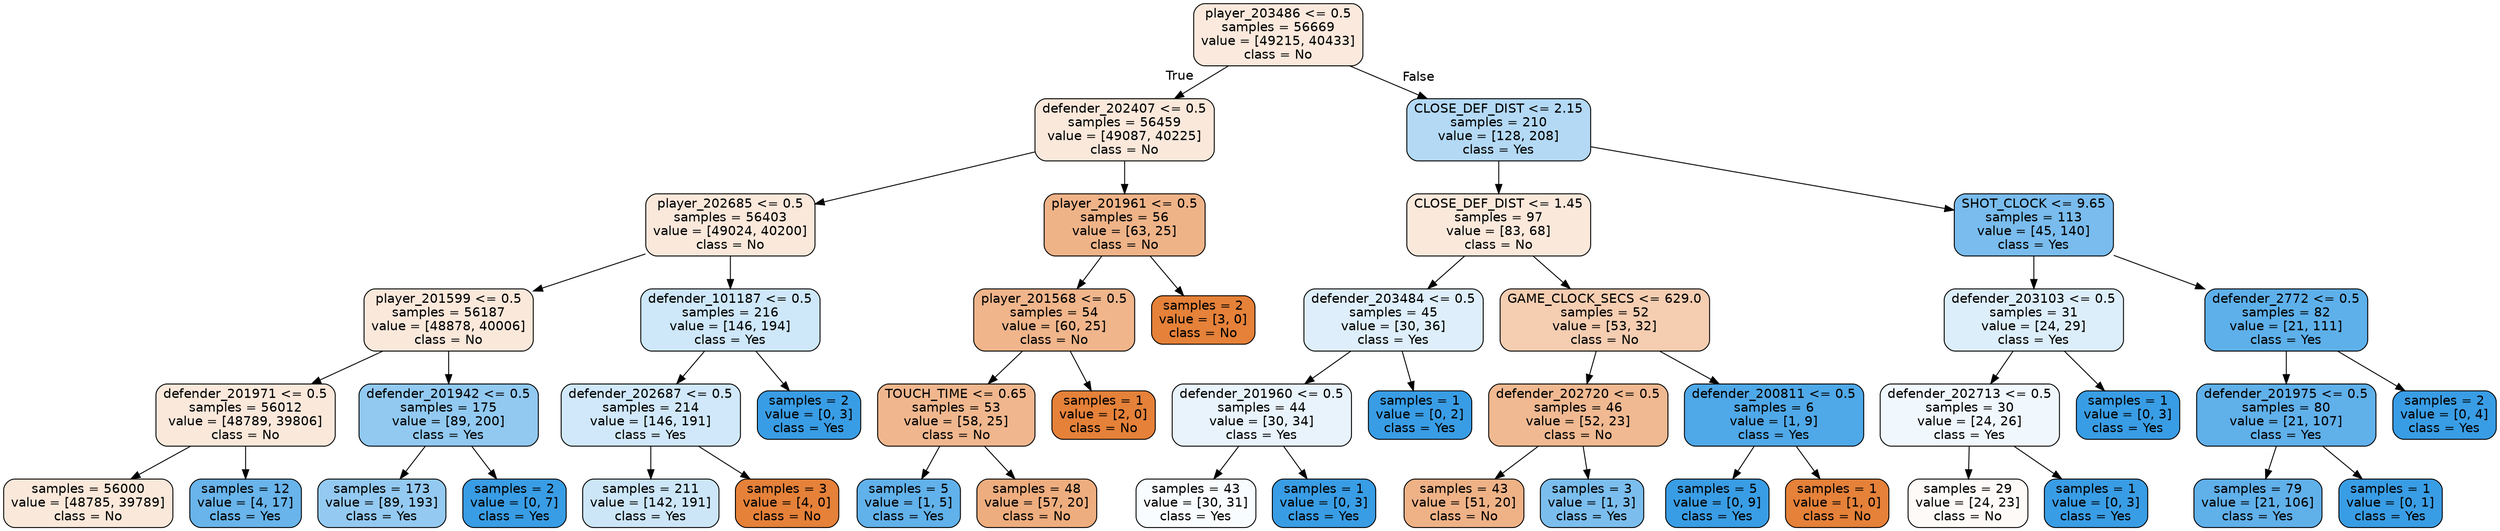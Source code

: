 digraph Tree {
node [shape=box, style="filled, rounded", color="black", fontname=helvetica] ;
edge [fontname=helvetica] ;
0 [label="player_203486 <= 0.5\nsamples = 56669\nvalue = [49215, 40433]\nclass = No", fillcolor="#fae9dc"] ;
1 [label="defender_202407 <= 0.5\nsamples = 56459\nvalue = [49087, 40225]\nclass = No", fillcolor="#fae8db"] ;
0 -> 1 [labeldistance=2.5, labelangle=45, headlabel="True"] ;
2 [label="player_202685 <= 0.5\nsamples = 56403\nvalue = [49024, 40200]\nclass = No", fillcolor="#fae8db"] ;
1 -> 2 ;
3 [label="player_201599 <= 0.5\nsamples = 56187\nvalue = [48878, 40006]\nclass = No", fillcolor="#fae8db"] ;
2 -> 3 ;
4 [label="defender_201971 <= 0.5\nsamples = 56012\nvalue = [48789, 39806]\nclass = No", fillcolor="#fae8db"] ;
3 -> 4 ;
5 [label="samples = 56000\nvalue = [48785, 39789]\nclass = No", fillcolor="#fae8da"] ;
4 -> 5 ;
6 [label="samples = 12\nvalue = [4, 17]\nclass = Yes", fillcolor="#68b4eb"] ;
4 -> 6 ;
7 [label="defender_201942 <= 0.5\nsamples = 175\nvalue = [89, 200]\nclass = Yes", fillcolor="#91c9f1"] ;
3 -> 7 ;
8 [label="samples = 173\nvalue = [89, 193]\nclass = Yes", fillcolor="#94caf1"] ;
7 -> 8 ;
9 [label="samples = 2\nvalue = [0, 7]\nclass = Yes", fillcolor="#399de5"] ;
7 -> 9 ;
10 [label="defender_101187 <= 0.5\nsamples = 216\nvalue = [146, 194]\nclass = Yes", fillcolor="#cee7f9"] ;
2 -> 10 ;
11 [label="defender_202687 <= 0.5\nsamples = 214\nvalue = [146, 191]\nclass = Yes", fillcolor="#d0e8f9"] ;
10 -> 11 ;
12 [label="samples = 211\nvalue = [142, 191]\nclass = Yes", fillcolor="#cce6f8"] ;
11 -> 12 ;
13 [label="samples = 3\nvalue = [4, 0]\nclass = No", fillcolor="#e58139"] ;
11 -> 13 ;
14 [label="samples = 2\nvalue = [0, 3]\nclass = Yes", fillcolor="#399de5"] ;
10 -> 14 ;
15 [label="player_201961 <= 0.5\nsamples = 56\nvalue = [63, 25]\nclass = No", fillcolor="#efb388"] ;
1 -> 15 ;
16 [label="player_201568 <= 0.5\nsamples = 54\nvalue = [60, 25]\nclass = No", fillcolor="#f0b58b"] ;
15 -> 16 ;
17 [label="TOUCH_TIME <= 0.65\nsamples = 53\nvalue = [58, 25]\nclass = No", fillcolor="#f0b78e"] ;
16 -> 17 ;
18 [label="samples = 5\nvalue = [1, 5]\nclass = Yes", fillcolor="#61b1ea"] ;
17 -> 18 ;
19 [label="samples = 48\nvalue = [57, 20]\nclass = No", fillcolor="#eead7e"] ;
17 -> 19 ;
20 [label="samples = 1\nvalue = [2, 0]\nclass = No", fillcolor="#e58139"] ;
16 -> 20 ;
21 [label="samples = 2\nvalue = [3, 0]\nclass = No", fillcolor="#e58139"] ;
15 -> 21 ;
22 [label="CLOSE_DEF_DIST <= 2.15\nsamples = 210\nvalue = [128, 208]\nclass = Yes", fillcolor="#b3d9f5"] ;
0 -> 22 [labeldistance=2.5, labelangle=-45, headlabel="False"] ;
23 [label="CLOSE_DEF_DIST <= 1.45\nsamples = 97\nvalue = [83, 68]\nclass = No", fillcolor="#fae8db"] ;
22 -> 23 ;
24 [label="defender_203484 <= 0.5\nsamples = 45\nvalue = [30, 36]\nclass = Yes", fillcolor="#deeffb"] ;
23 -> 24 ;
25 [label="defender_201960 <= 0.5\nsamples = 44\nvalue = [30, 34]\nclass = Yes", fillcolor="#e8f3fc"] ;
24 -> 25 ;
26 [label="samples = 43\nvalue = [30, 31]\nclass = Yes", fillcolor="#f9fcfe"] ;
25 -> 26 ;
27 [label="samples = 1\nvalue = [0, 3]\nclass = Yes", fillcolor="#399de5"] ;
25 -> 27 ;
28 [label="samples = 1\nvalue = [0, 2]\nclass = Yes", fillcolor="#399de5"] ;
24 -> 28 ;
29 [label="GAME_CLOCK_SECS <= 629.0\nsamples = 52\nvalue = [53, 32]\nclass = No", fillcolor="#f5cdb1"] ;
23 -> 29 ;
30 [label="defender_202720 <= 0.5\nsamples = 46\nvalue = [52, 23]\nclass = No", fillcolor="#f0b991"] ;
29 -> 30 ;
31 [label="samples = 43\nvalue = [51, 20]\nclass = No", fillcolor="#efb287"] ;
30 -> 31 ;
32 [label="samples = 3\nvalue = [1, 3]\nclass = Yes", fillcolor="#7bbeee"] ;
30 -> 32 ;
33 [label="defender_200811 <= 0.5\nsamples = 6\nvalue = [1, 9]\nclass = Yes", fillcolor="#4fa8e8"] ;
29 -> 33 ;
34 [label="samples = 5\nvalue = [0, 9]\nclass = Yes", fillcolor="#399de5"] ;
33 -> 34 ;
35 [label="samples = 1\nvalue = [1, 0]\nclass = No", fillcolor="#e58139"] ;
33 -> 35 ;
36 [label="SHOT_CLOCK <= 9.65\nsamples = 113\nvalue = [45, 140]\nclass = Yes", fillcolor="#79bced"] ;
22 -> 36 ;
37 [label="defender_203103 <= 0.5\nsamples = 31\nvalue = [24, 29]\nclass = Yes", fillcolor="#ddeefb"] ;
36 -> 37 ;
38 [label="defender_202713 <= 0.5\nsamples = 30\nvalue = [24, 26]\nclass = Yes", fillcolor="#f0f7fd"] ;
37 -> 38 ;
39 [label="samples = 29\nvalue = [24, 23]\nclass = No", fillcolor="#fefaf7"] ;
38 -> 39 ;
40 [label="samples = 1\nvalue = [0, 3]\nclass = Yes", fillcolor="#399de5"] ;
38 -> 40 ;
41 [label="samples = 1\nvalue = [0, 3]\nclass = Yes", fillcolor="#399de5"] ;
37 -> 41 ;
42 [label="defender_2772 <= 0.5\nsamples = 82\nvalue = [21, 111]\nclass = Yes", fillcolor="#5eb0ea"] ;
36 -> 42 ;
43 [label="defender_201975 <= 0.5\nsamples = 80\nvalue = [21, 107]\nclass = Yes", fillcolor="#60b0ea"] ;
42 -> 43 ;
44 [label="samples = 79\nvalue = [21, 106]\nclass = Yes", fillcolor="#60b0ea"] ;
43 -> 44 ;
45 [label="samples = 1\nvalue = [0, 1]\nclass = Yes", fillcolor="#399de5"] ;
43 -> 45 ;
46 [label="samples = 2\nvalue = [0, 4]\nclass = Yes", fillcolor="#399de5"] ;
42 -> 46 ;
}